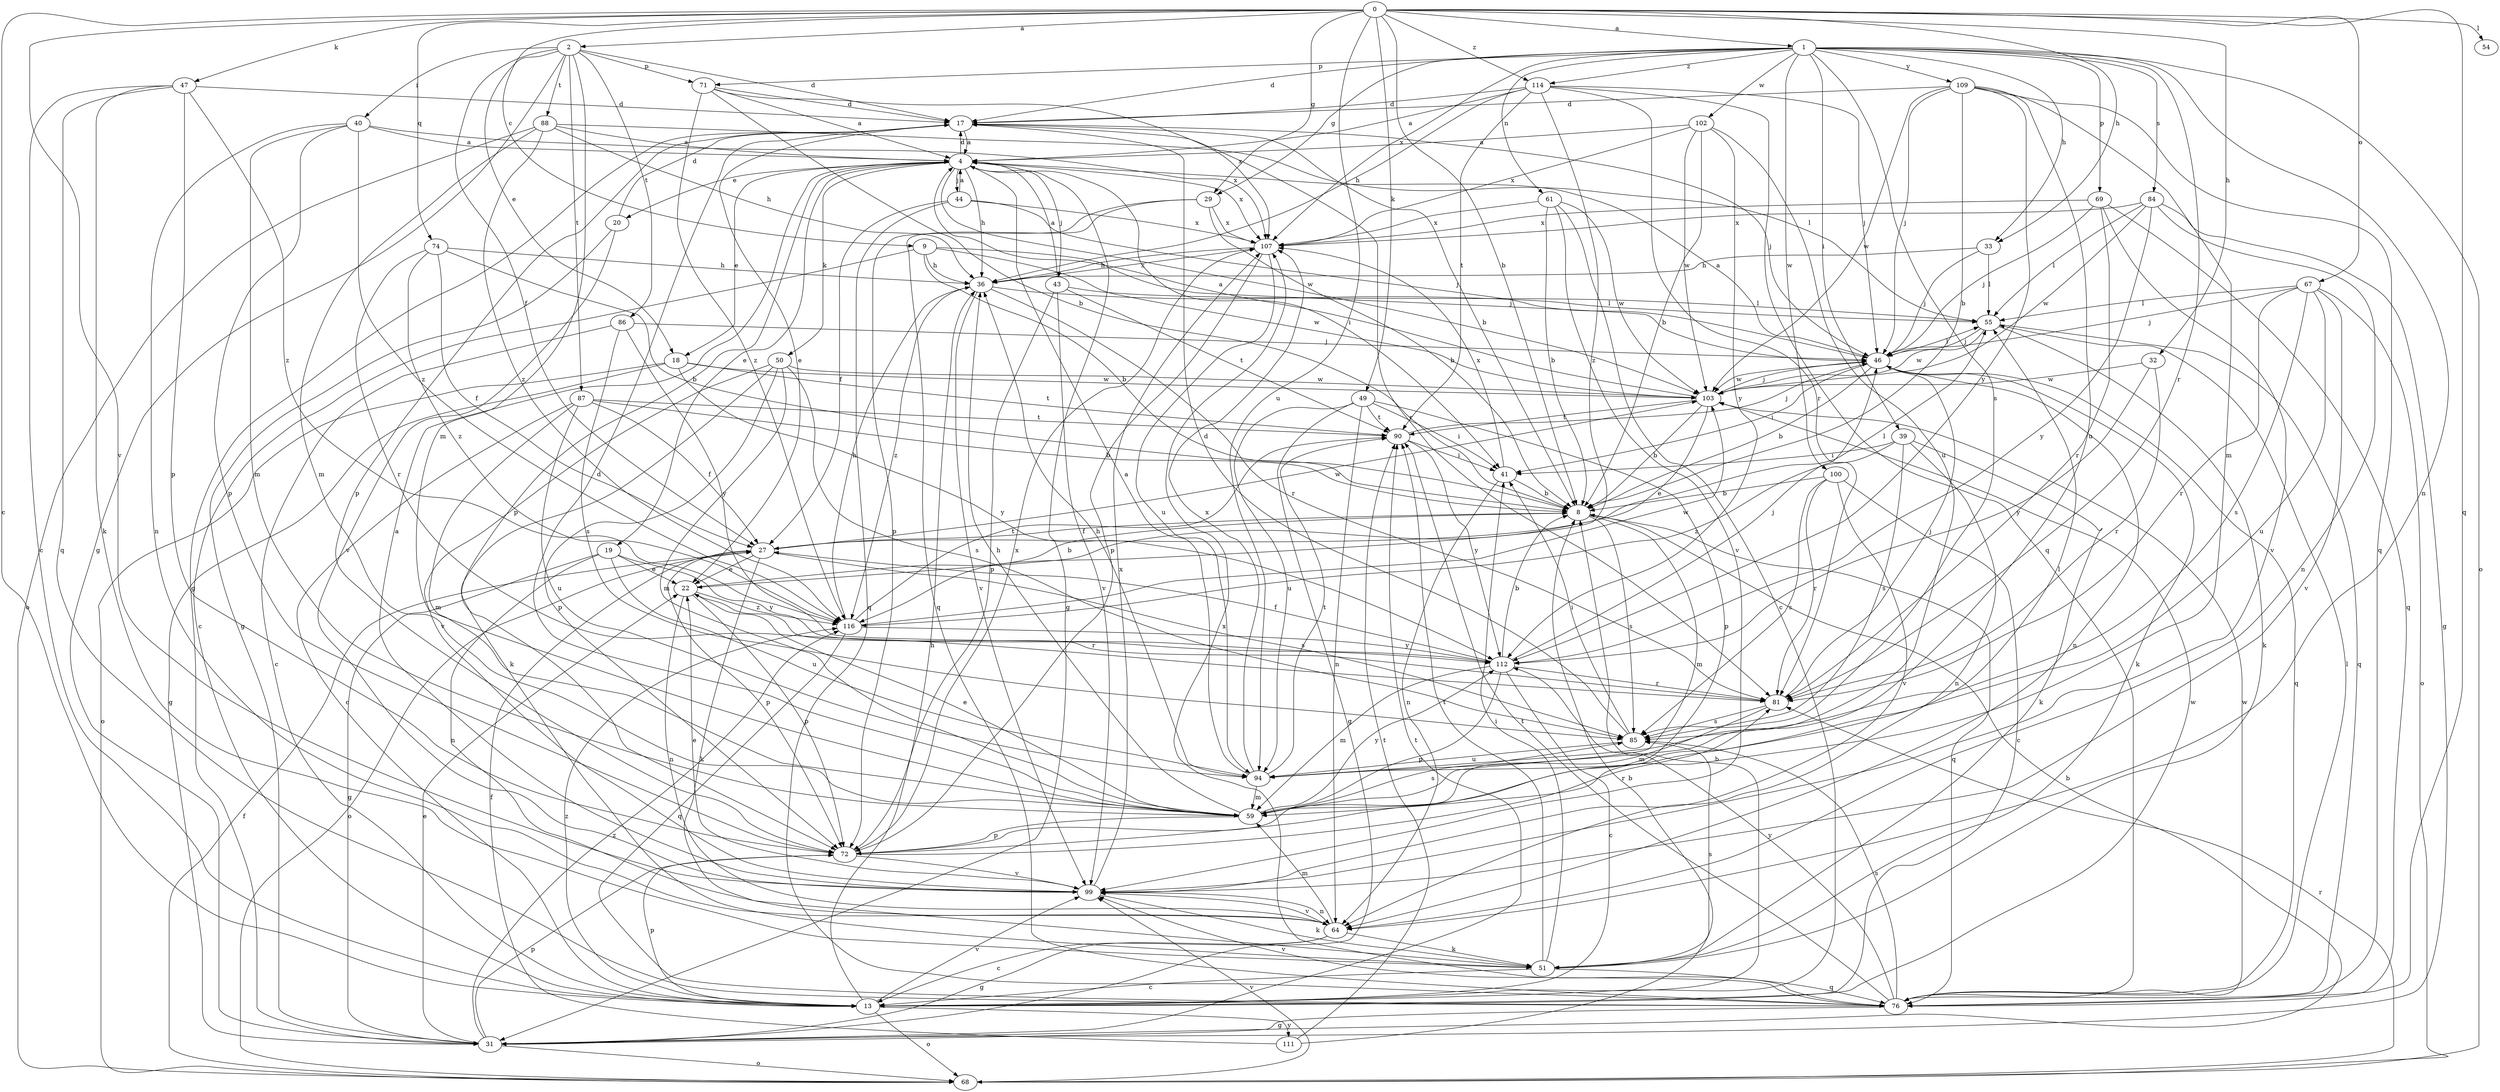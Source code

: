 strict digraph  {
0;
1;
2;
4;
8;
9;
13;
17;
18;
19;
20;
22;
27;
29;
31;
32;
33;
36;
39;
40;
41;
43;
44;
46;
47;
49;
50;
51;
54;
55;
59;
61;
64;
67;
68;
69;
71;
72;
74;
76;
81;
84;
85;
86;
87;
88;
90;
94;
99;
100;
102;
103;
107;
109;
111;
112;
114;
116;
0 -> 1  [label=a];
0 -> 2  [label=a];
0 -> 8  [label=b];
0 -> 9  [label=c];
0 -> 13  [label=c];
0 -> 29  [label=g];
0 -> 32  [label=h];
0 -> 33  [label=h];
0 -> 47  [label=k];
0 -> 49  [label=k];
0 -> 54  [label=l];
0 -> 67  [label=o];
0 -> 74  [label=q];
0 -> 76  [label=q];
0 -> 94  [label=u];
0 -> 99  [label=v];
0 -> 114  [label=z];
1 -> 17  [label=d];
1 -> 29  [label=g];
1 -> 33  [label=h];
1 -> 39  [label=i];
1 -> 61  [label=n];
1 -> 64  [label=n];
1 -> 68  [label=o];
1 -> 69  [label=p];
1 -> 71  [label=p];
1 -> 81  [label=r];
1 -> 84  [label=s];
1 -> 85  [label=s];
1 -> 100  [label=w];
1 -> 102  [label=w];
1 -> 107  [label=x];
1 -> 109  [label=y];
1 -> 114  [label=z];
2 -> 17  [label=d];
2 -> 18  [label=e];
2 -> 27  [label=f];
2 -> 31  [label=g];
2 -> 40  [label=i];
2 -> 59  [label=m];
2 -> 71  [label=p];
2 -> 86  [label=t];
2 -> 87  [label=t];
2 -> 88  [label=t];
4 -> 17  [label=d];
4 -> 18  [label=e];
4 -> 19  [label=e];
4 -> 20  [label=e];
4 -> 31  [label=g];
4 -> 36  [label=h];
4 -> 41  [label=i];
4 -> 43  [label=j];
4 -> 44  [label=j];
4 -> 50  [label=k];
4 -> 72  [label=p];
4 -> 103  [label=w];
4 -> 107  [label=x];
8 -> 27  [label=f];
8 -> 59  [label=m];
8 -> 76  [label=q];
8 -> 85  [label=s];
9 -> 8  [label=b];
9 -> 13  [label=c];
9 -> 36  [label=h];
9 -> 46  [label=j];
9 -> 103  [label=w];
13 -> 8  [label=b];
13 -> 36  [label=h];
13 -> 68  [label=o];
13 -> 72  [label=p];
13 -> 99  [label=v];
13 -> 103  [label=w];
13 -> 111  [label=y];
13 -> 116  [label=z];
17 -> 4  [label=a];
17 -> 8  [label=b];
17 -> 22  [label=e];
17 -> 31  [label=g];
17 -> 46  [label=j];
17 -> 72  [label=p];
17 -> 81  [label=r];
18 -> 31  [label=g];
18 -> 68  [label=o];
18 -> 90  [label=t];
18 -> 103  [label=w];
18 -> 112  [label=y];
19 -> 22  [label=e];
19 -> 31  [label=g];
19 -> 64  [label=n];
19 -> 94  [label=u];
19 -> 112  [label=y];
20 -> 17  [label=d];
20 -> 31  [label=g];
20 -> 99  [label=v];
22 -> 8  [label=b];
22 -> 64  [label=n];
22 -> 72  [label=p];
22 -> 81  [label=r];
22 -> 116  [label=z];
27 -> 22  [label=e];
27 -> 51  [label=k];
27 -> 55  [label=l];
27 -> 68  [label=o];
27 -> 72  [label=p];
27 -> 85  [label=s];
27 -> 103  [label=w];
29 -> 8  [label=b];
29 -> 72  [label=p];
29 -> 76  [label=q];
29 -> 107  [label=x];
31 -> 8  [label=b];
31 -> 22  [label=e];
31 -> 68  [label=o];
31 -> 72  [label=p];
31 -> 90  [label=t];
31 -> 116  [label=z];
32 -> 81  [label=r];
32 -> 103  [label=w];
32 -> 112  [label=y];
33 -> 36  [label=h];
33 -> 46  [label=j];
33 -> 55  [label=l];
36 -> 55  [label=l];
36 -> 81  [label=r];
36 -> 99  [label=v];
36 -> 107  [label=x];
36 -> 116  [label=z];
39 -> 41  [label=i];
39 -> 51  [label=k];
39 -> 64  [label=n];
39 -> 85  [label=s];
39 -> 116  [label=z];
40 -> 4  [label=a];
40 -> 59  [label=m];
40 -> 64  [label=n];
40 -> 72  [label=p];
40 -> 107  [label=x];
40 -> 116  [label=z];
41 -> 8  [label=b];
41 -> 64  [label=n];
41 -> 107  [label=x];
43 -> 4  [label=a];
43 -> 55  [label=l];
43 -> 72  [label=p];
43 -> 90  [label=t];
43 -> 99  [label=v];
44 -> 4  [label=a];
44 -> 27  [label=f];
44 -> 46  [label=j];
44 -> 76  [label=q];
44 -> 107  [label=x];
46 -> 4  [label=a];
46 -> 8  [label=b];
46 -> 41  [label=i];
46 -> 51  [label=k];
46 -> 55  [label=l];
46 -> 64  [label=n];
46 -> 76  [label=q];
46 -> 103  [label=w];
47 -> 13  [label=c];
47 -> 17  [label=d];
47 -> 51  [label=k];
47 -> 72  [label=p];
47 -> 76  [label=q];
47 -> 116  [label=z];
49 -> 31  [label=g];
49 -> 41  [label=i];
49 -> 64  [label=n];
49 -> 72  [label=p];
49 -> 90  [label=t];
49 -> 94  [label=u];
50 -> 51  [label=k];
50 -> 59  [label=m];
50 -> 72  [label=p];
50 -> 85  [label=s];
50 -> 99  [label=v];
50 -> 103  [label=w];
51 -> 13  [label=c];
51 -> 41  [label=i];
51 -> 76  [label=q];
51 -> 85  [label=s];
51 -> 90  [label=t];
55 -> 46  [label=j];
55 -> 51  [label=k];
55 -> 76  [label=q];
55 -> 103  [label=w];
59 -> 17  [label=d];
59 -> 22  [label=e];
59 -> 36  [label=h];
59 -> 55  [label=l];
59 -> 72  [label=p];
59 -> 85  [label=s];
59 -> 112  [label=y];
61 -> 8  [label=b];
61 -> 13  [label=c];
61 -> 99  [label=v];
61 -> 103  [label=w];
61 -> 107  [label=x];
64 -> 13  [label=c];
64 -> 31  [label=g];
64 -> 51  [label=k];
64 -> 59  [label=m];
64 -> 99  [label=v];
67 -> 46  [label=j];
67 -> 55  [label=l];
67 -> 68  [label=o];
67 -> 81  [label=r];
67 -> 85  [label=s];
67 -> 94  [label=u];
67 -> 99  [label=v];
68 -> 27  [label=f];
68 -> 81  [label=r];
68 -> 99  [label=v];
69 -> 46  [label=j];
69 -> 76  [label=q];
69 -> 81  [label=r];
69 -> 99  [label=v];
69 -> 107  [label=x];
71 -> 4  [label=a];
71 -> 8  [label=b];
71 -> 17  [label=d];
71 -> 107  [label=x];
71 -> 116  [label=z];
72 -> 81  [label=r];
72 -> 99  [label=v];
72 -> 107  [label=x];
74 -> 8  [label=b];
74 -> 27  [label=f];
74 -> 36  [label=h];
74 -> 81  [label=r];
74 -> 116  [label=z];
76 -> 31  [label=g];
76 -> 55  [label=l];
76 -> 85  [label=s];
76 -> 90  [label=t];
76 -> 99  [label=v];
76 -> 103  [label=w];
76 -> 107  [label=x];
76 -> 112  [label=y];
81 -> 46  [label=j];
81 -> 59  [label=m];
81 -> 85  [label=s];
84 -> 31  [label=g];
84 -> 55  [label=l];
84 -> 64  [label=n];
84 -> 103  [label=w];
84 -> 107  [label=x];
84 -> 112  [label=y];
85 -> 17  [label=d];
85 -> 41  [label=i];
85 -> 94  [label=u];
86 -> 13  [label=c];
86 -> 46  [label=j];
86 -> 85  [label=s];
86 -> 112  [label=y];
87 -> 8  [label=b];
87 -> 13  [label=c];
87 -> 27  [label=f];
87 -> 59  [label=m];
87 -> 90  [label=t];
87 -> 94  [label=u];
88 -> 4  [label=a];
88 -> 36  [label=h];
88 -> 55  [label=l];
88 -> 59  [label=m];
88 -> 68  [label=o];
88 -> 116  [label=z];
90 -> 41  [label=i];
90 -> 46  [label=j];
90 -> 112  [label=y];
94 -> 4  [label=a];
94 -> 36  [label=h];
94 -> 59  [label=m];
94 -> 90  [label=t];
94 -> 107  [label=x];
99 -> 4  [label=a];
99 -> 22  [label=e];
99 -> 51  [label=k];
99 -> 64  [label=n];
99 -> 107  [label=x];
100 -> 8  [label=b];
100 -> 13  [label=c];
100 -> 81  [label=r];
100 -> 85  [label=s];
100 -> 99  [label=v];
102 -> 4  [label=a];
102 -> 8  [label=b];
102 -> 94  [label=u];
102 -> 103  [label=w];
102 -> 107  [label=x];
102 -> 112  [label=y];
103 -> 4  [label=a];
103 -> 8  [label=b];
103 -> 22  [label=e];
103 -> 46  [label=j];
103 -> 90  [label=t];
107 -> 36  [label=h];
107 -> 72  [label=p];
107 -> 94  [label=u];
109 -> 8  [label=b];
109 -> 17  [label=d];
109 -> 46  [label=j];
109 -> 59  [label=m];
109 -> 76  [label=q];
109 -> 94  [label=u];
109 -> 103  [label=w];
109 -> 112  [label=y];
111 -> 8  [label=b];
111 -> 27  [label=f];
111 -> 90  [label=t];
112 -> 8  [label=b];
112 -> 13  [label=c];
112 -> 27  [label=f];
112 -> 46  [label=j];
112 -> 59  [label=m];
112 -> 72  [label=p];
112 -> 81  [label=r];
114 -> 4  [label=a];
114 -> 17  [label=d];
114 -> 36  [label=h];
114 -> 46  [label=j];
114 -> 76  [label=q];
114 -> 81  [label=r];
114 -> 90  [label=t];
114 -> 116  [label=z];
116 -> 36  [label=h];
116 -> 76  [label=q];
116 -> 90  [label=t];
116 -> 103  [label=w];
116 -> 112  [label=y];
}
